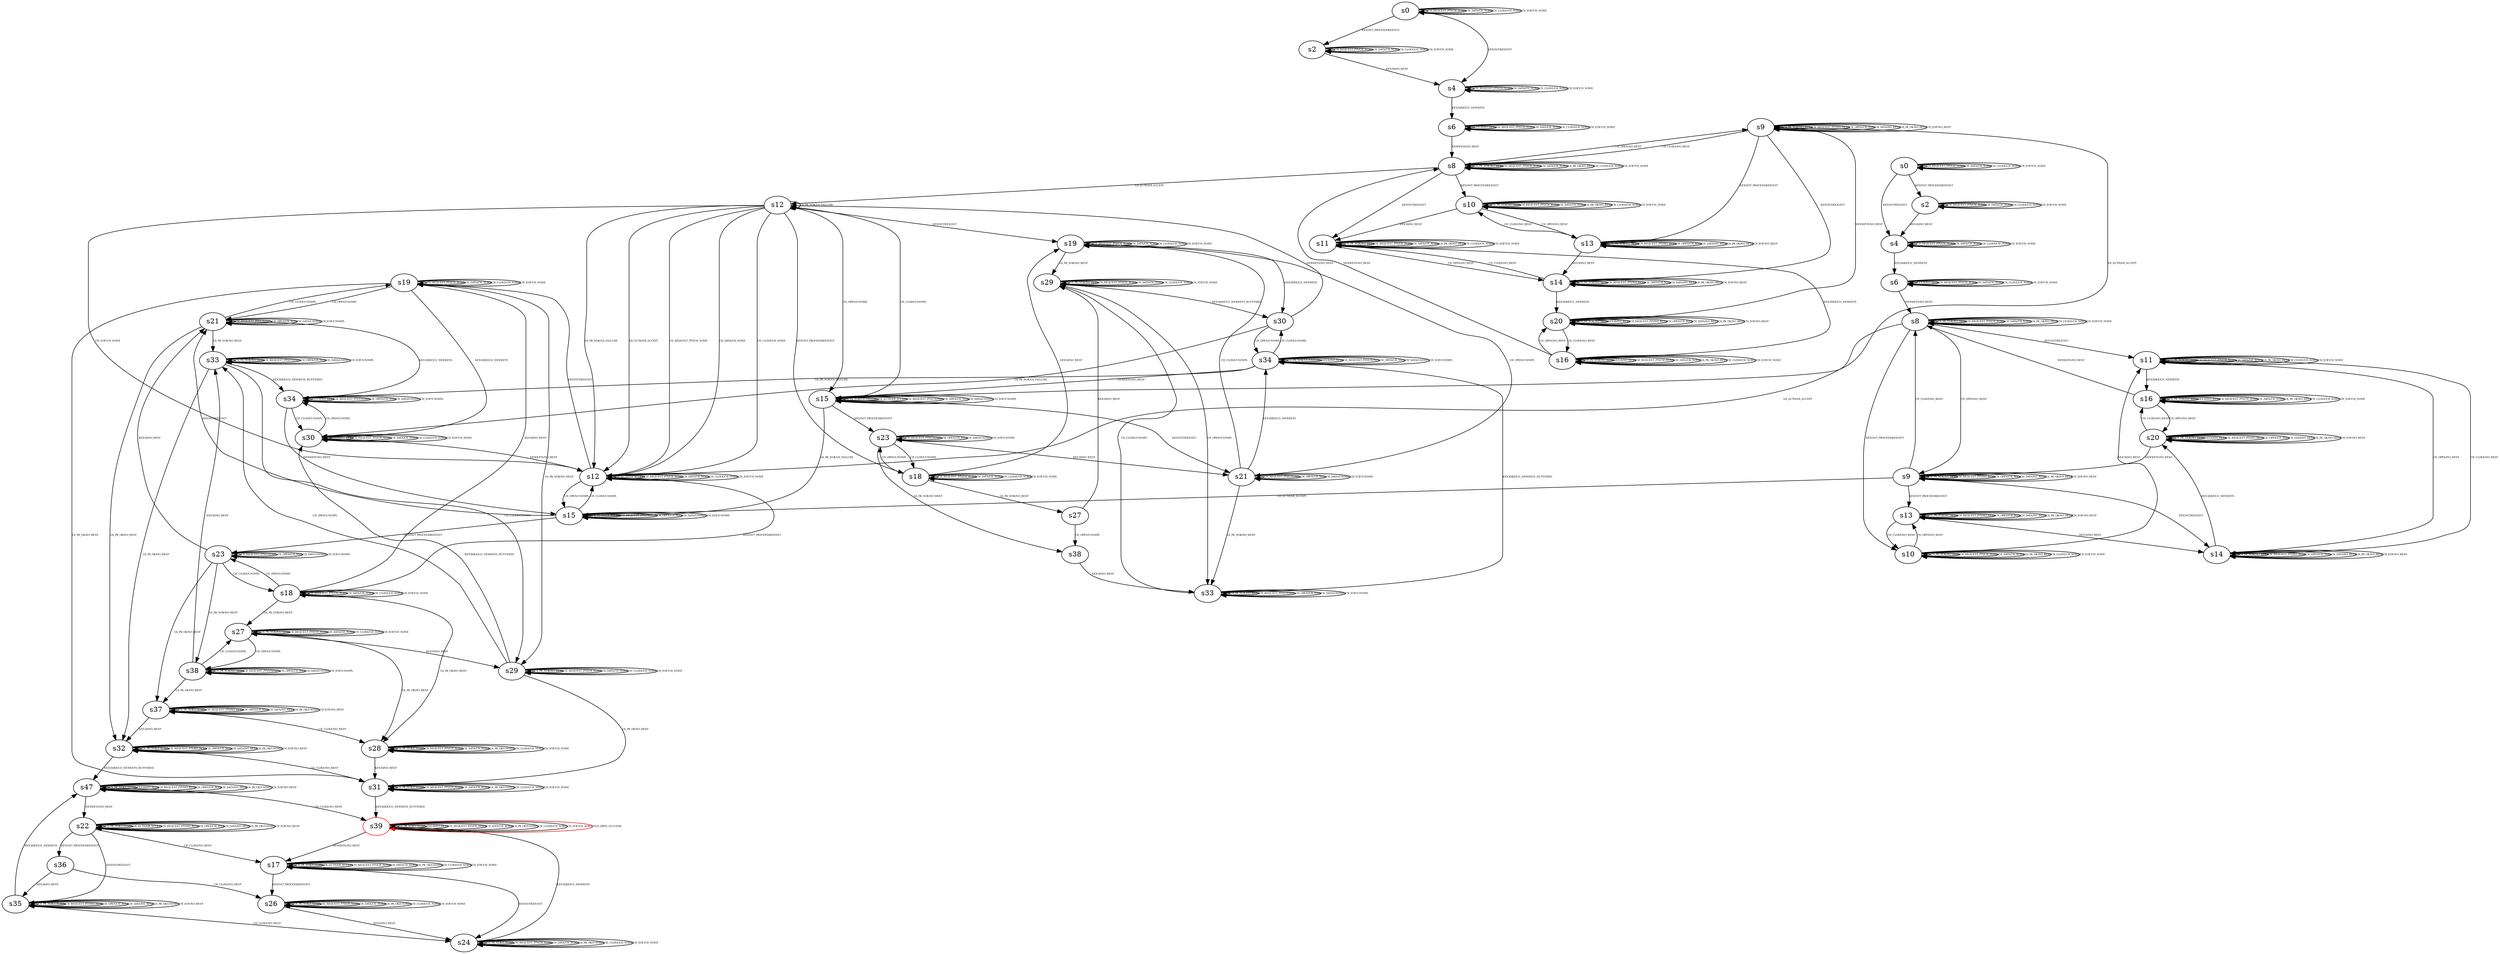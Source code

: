 digraph "Automata" { 
	 "s19_1_false" [label="s19",label="s19"];
	 "s13_1_false" [label="s13",label="s13"];
	 "s34_1_true" [label="s34",label="s34"];
	 "s8_1_true" [label="s8",label="s8"];
	 "s4_1_false" [label="s4",label="s4"];
	 "s32_1_false" [label="s32",label="s32"];
	 "s18_1_false" [label="s18",label="s18"];
	 "s26_1_false" [label="s26",label="s26"];
	 "s6_1_true" [label="s6",label="s6"];
	 "s9_1_true" [label="s9",label="s9"];
	 "s16_1_false" [label="s16",label="s16"];
	 "s21_1_false" [label="s21",label="s21"];
	 "s14_1_true" [label="s14",label="s14"];
	 "s2_1_false" [label="s2",label="s2"];
	 "s10_1_true" [label="s10",label="s10"];
	 "s34_1_false" [label="s34",label="s34"];
	 "s24_1_false" [label="s24",label="s24"];
	 "s27_1_false" [label="s27",label="s27"];
	 "s20_1_false" [label="s20",label="s20"];
	 "s8_1_false" [label="s8",label="s8"];
	 "s11_1_false" [label="s11",label="s11"];
	 "s2_1_true" [label="s2",label="s2"];
	 "s31_1_false" [label="s31",label="s31"];
	 "s14_1_false" [label="s14",label="s14"];
	 "s29_1_true" [label="s29",label="s29"];
	 "s10_1_false" [label="s10",label="s10"];
	 "s38_1_false" [label="s38",label="s38"];
	 "s30_1_false" [label="s30",label="s30"];
	 "s9_1_false" [label="s9",label="s9"];
	 "s47_1_false" [label="s47",label="s47"];
	 "s21_1_true" [label="s21",label="s21"];
	 "s12_1_true" [label="s12",label="s12"];
	 "s36_1_false" [label="s36",label="s36"];
	 "s0_1_true" [label="s0",label="s0"];
	 "s23_1_true" [label="s23",label="s23"];
	 "s33_1_false" [label="s33",label="s33"];
	 "s19_1_true" [label="s19",label="s19"];
	 "s38_1_true" [label="s38",label="s38"];
	 "s13_1_true" [label="s13",label="s13"];
	 "s18_1_true" [label="s18",label="s18"];
	 "s0_1_false" [label="s0",label="s0"];
	 "s17_1_false" [label="s17",label="s17"];
	 "s20_1_true" [label="s20",label="s20"];
	 "s27_1_true" [label="s27",label="s27"];
	 "s15_1_false" [label="s15",label="s15"];
	 "s6_1_false" [label="s6",label="s6"];
	 "s29_1_false" [label="s29",label="s29"];
	 "s30_1_true" [label="s30",label="s30"];
	 "s11_1_true" [label="s11",label="s11"];
	 "s37_1_false" [label="s37",label="s37"];
	 "s28_1_false" [label="s28",label="s28"];
	 "s15_1_true" [label="s15",label="s15"];
	 "s22_1_false" [label="s22",label="s22"];
	 "s4_1_true" [label="s4",label="s4"];
	 "s33_1_true" [label="s33",label="s33"];
	 "s39_1_false" [label="s39",label="s39",color=red];
	 "s23_1_false" [label="s23",label="s23"];
	 "s12_1_false" [label="s12",label="s12"];
	 "s35_1_false" [label="s35",label="s35"];
	 "s16_1_true" [label="s16",label="s16"];
	 "s47_1_false"->"s39_1_false" [fontsize=5,label="CH_CLOSE/NO_RESP"];
	 "s47_1_false"->"s22_1_false" [fontsize=5,label="NEWKEYS/NO_RESP"];
	 "s47_1_false"->"s47_1_false" [fontsize=5,label="UA_PK_NOK/UNIMPL"];
	 "s47_1_false"->"s47_1_false" [fontsize=5,label="KEX30/NO_RESP"];
	 "s47_1_false"->"s47_1_false" [fontsize=5,label="CH_REQUEST_PTY/NO_RESP"];
	 "s47_1_false"->"s47_1_false" [fontsize=5,label="CH_OPEN/CH_MAX"];
	 "s47_1_false"->"s47_1_false" [fontsize=5,label="CH_DATA/NO_RESP"];
	 "s47_1_false"->"s47_1_false" [fontsize=5,label="UA_PK_OK/UNIMPL"];
	 "s47_1_false"->"s47_1_false" [fontsize=5,label="CH_EOF/NO_RESP"];
	 "s39_1_false"->"s17_1_false" [fontsize=5,label="NEWKEYS/NO_RESP"];
	 "s39_1_false"->"s39_1_false" [fontsize=5,label="UA_PK_NOK/UNIMPL"];
	 "s39_1_false"->"s39_1_false" [fontsize=5,label="KEX30/NO_RESP"];
	 "s39_1_false"->"s39_1_false" [fontsize=5,label="CH_REQUEST_PTY/CH_NONE"];
	 "s39_1_false"->"s39_1_false" [fontsize=5,label="CH_DATA/CH_NONE"];
	 "s39_1_false"->"s39_1_false" [fontsize=5,label="UA_PK_OK/UNIMPL"];
	 "s39_1_false"->"s39_1_false" [fontsize=5,label="CH_CLOSE/CH_NONE"];
	 "s39_1_false"->"s39_1_false" [fontsize=5,label="CH_EOF/CH_NONE"];
	 "s24_1_false"->"s39_1_false" [fontsize=5,label="KEX30/KEX31_NEWKEYS"];
	 "s24_1_false"->"s24_1_false" [fontsize=5,label="UA_PK_NOK/UNIMPL"];
	 "s24_1_false"->"s24_1_false" [fontsize=5,label="CH_REQUEST_PTY/CH_NONE"];
	 "s24_1_false"->"s24_1_false" [fontsize=5,label="CH_DATA/CH_NONE"];
	 "s24_1_false"->"s24_1_false" [fontsize=5,label="UA_PK_OK/UNIMPL"];
	 "s24_1_false"->"s24_1_false" [fontsize=5,label="CH_CLOSE/CH_NONE"];
	 "s24_1_false"->"s24_1_false" [fontsize=5,label="CH_EOF/CH_NONE"];
	 "s31_1_false"->"s39_1_false" [fontsize=5,label="KEX30/KEX31_NEWKEYS_BUFFERED"];
	 "s31_1_false"->"s31_1_false" [fontsize=5,label="UA_PK_NOK/UNIMPL"];
	 "s31_1_false"->"s31_1_false" [fontsize=5,label="CH_REQUEST_PTY/CH_NONE"];
	 "s31_1_false"->"s31_1_false" [fontsize=5,label="CH_DATA/CH_NONE"];
	 "s31_1_false"->"s31_1_false" [fontsize=5,label="UA_PK_OK/UNIMPL"];
	 "s31_1_false"->"s31_1_false" [fontsize=5,label="CH_CLOSE/CH_NONE"];
	 "s31_1_false"->"s31_1_false" [fontsize=5,label="CH_EOF/CH_NONE"];
	 "s29_1_false"->"s29_1_false" [fontsize=5,label="UA_PK_NOK/NO_RESP"];
	 "s29_1_false"->"s29_1_false" [fontsize=5,label="CH_REQUEST_PTY/CH_NONE"];
	 "s29_1_false"->"s29_1_false" [fontsize=5,label="CH_DATA/CH_NONE"];
	 "s29_1_false"->"s29_1_false" [fontsize=5,label="CH_CLOSE/CH_NONE"];
	 "s29_1_false"->"s29_1_false" [fontsize=5,label="CH_EOF/CH_NONE"];
	 "s29_1_false"->"s33_1_false" [fontsize=5,label="CH_OPEN/UNIMPL"];
	 "s29_1_false"->"s30_1_false" [fontsize=5,label="KEX30/KEX31_NEWKEYS_BUFFERED"];
	 "s29_1_false"->"s31_1_false" [fontsize=5,label="UA_PK_OK/NO_RESP"];
	 "s19_1_false"->"s30_1_false" [fontsize=5,label="KEX30/KEX31_NEWKEYS"];
	 "s19_1_false"->"s21_1_false" [fontsize=5,label="CH_OPEN/UNIMPL"];
	 "s19_1_false"->"s19_1_false" [fontsize=5,label="CH_REQUEST_PTY/CH_NONE"];
	 "s19_1_false"->"s19_1_false" [fontsize=5,label="CH_DATA/CH_NONE"];
	 "s19_1_false"->"s19_1_false" [fontsize=5,label="CH_CLOSE/CH_NONE"];
	 "s19_1_false"->"s19_1_false" [fontsize=5,label="CH_EOF/CH_NONE"];
	 "s19_1_false"->"s31_1_false" [fontsize=5,label="UA_PK_OK/NO_RESP"];
	 "s19_1_false"->"s29_1_false" [fontsize=5,label="UA_PK_NOK/NO_RESP"];
	 "s32_1_false"->"s47_1_false" [fontsize=5,label="KEX30/KEX31_NEWKEYS_BUFFERED"];
	 "s32_1_false"->"s31_1_false" [fontsize=5,label="CH_CLOSE/NO_RESP"];
	 "s32_1_false"->"s32_1_false" [fontsize=5,label="UA_PK_NOK/UNIMPL"];
	 "s32_1_false"->"s32_1_false" [fontsize=5,label="CH_REQUEST_PTY/NO_RESP"];
	 "s32_1_false"->"s32_1_false" [fontsize=5,label="CH_OPEN/CH_MAX"];
	 "s32_1_false"->"s32_1_false" [fontsize=5,label="CH_DATA/NO_RESP"];
	 "s32_1_false"->"s32_1_false" [fontsize=5,label="UA_PK_OK/UNIMPL"];
	 "s32_1_false"->"s32_1_false" [fontsize=5,label="CH_EOF/NO_RESP"];
	 "s28_1_false"->"s31_1_false" [fontsize=5,label="KEX30/NO_RESP"];
	 "s28_1_false"->"s28_1_false" [fontsize=5,label="UA_PK_NOK/UNIMPL"];
	 "s28_1_false"->"s28_1_false" [fontsize=5,label="CH_REQUEST_PTY/CH_NONE"];
	 "s28_1_false"->"s28_1_false" [fontsize=5,label="CH_DATA/CH_NONE"];
	 "s28_1_false"->"s28_1_false" [fontsize=5,label="UA_PK_OK/UNIMPL"];
	 "s28_1_false"->"s28_1_false" [fontsize=5,label="CH_CLOSE/CH_NONE"];
	 "s28_1_false"->"s28_1_false" [fontsize=5,label="CH_EOF/CH_NONE"];
	 "s33_1_false"->"s32_1_false" [fontsize=5,label="UA_PK_OK/NO_RESP"];
	 "s33_1_false"->"s34_1_false" [fontsize=5,label="KEX30/KEX31_NEWKEYS_BUFFERED"];
	 "s33_1_false"->"s29_1_false" [fontsize=5,label="CH_CLOSE/UNIMPL"];
	 "s33_1_false"->"s33_1_false" [fontsize=5,label="UA_PK_NOK/NO_RESP"];
	 "s33_1_false"->"s33_1_false" [fontsize=5,label="CH_REQUEST_PTY/UNIMPL"];
	 "s33_1_false"->"s33_1_false" [fontsize=5,label="CH_OPEN/CH_MAX"];
	 "s33_1_false"->"s33_1_false" [fontsize=5,label="CH_DATA/UNIMPL"];
	 "s33_1_false"->"s33_1_false" [fontsize=5,label="CH_EOF/UNIMPL"];
	 "s27_1_false"->"s29_1_false" [fontsize=5,label="KEX30/NO_RESP"];
	 "s27_1_false"->"s38_1_false" [fontsize=5,label="CH_OPEN/UNIMPL"];
	 "s27_1_false"->"s27_1_false" [fontsize=5,label="UA_PK_NOK/NO_RESP"];
	 "s27_1_false"->"s27_1_false" [fontsize=5,label="CH_REQUEST_PTY/CH_NONE"];
	 "s27_1_false"->"s27_1_false" [fontsize=5,label="CH_DATA/CH_NONE"];
	 "s27_1_false"->"s27_1_false" [fontsize=5,label="CH_CLOSE/CH_NONE"];
	 "s27_1_false"->"s27_1_false" [fontsize=5,label="CH_EOF/CH_NONE"];
	 "s27_1_false"->"s28_1_false" [fontsize=5,label="UA_PK_OK/NO_RESP"];
	 "s18_1_false"->"s23_1_false" [fontsize=5,label="CH_OPEN/UNIMPL"];
	 "s18_1_false"->"s18_1_false" [fontsize=5,label="CH_REQUEST_PTY/CH_NONE"];
	 "s18_1_false"->"s18_1_false" [fontsize=5,label="CH_DATA/CH_NONE"];
	 "s18_1_false"->"s18_1_false" [fontsize=5,label="CH_CLOSE/CH_NONE"];
	 "s18_1_false"->"s18_1_false" [fontsize=5,label="CH_EOF/CH_NONE"];
	 "s18_1_false"->"s19_1_false" [fontsize=5,label="KEX30/NO_RESP"];
	 "s18_1_false"->"s27_1_false" [fontsize=5,label="UA_PK_NOK/NO_RESP"];
	 "s18_1_false"->"s28_1_false" [fontsize=5,label="UA_PK_OK/NO_RESP"];
	 "s21_1_false"->"s19_1_false" [fontsize=5,label="CH_CLOSE/UNIMPL"];
	 "s21_1_false"->"s34_1_false" [fontsize=5,label="KEX30/KEX31_NEWKEYS"];
	 "s21_1_false"->"s21_1_false" [fontsize=5,label="CH_REQUEST_PTY/UNIMPL"];
	 "s21_1_false"->"s21_1_false" [fontsize=5,label="CH_OPEN/CH_MAX"];
	 "s21_1_false"->"s21_1_false" [fontsize=5,label="CH_DATA/UNIMPL"];
	 "s21_1_false"->"s21_1_false" [fontsize=5,label="CH_EOF/UNIMPL"];
	 "s21_1_false"->"s33_1_false" [fontsize=5,label="UA_PK_NOK/NO_RESP"];
	 "s21_1_false"->"s32_1_false" [fontsize=5,label="UA_PK_OK/NO_RESP"];
	 "s12_1_false"->"s18_1_false" [fontsize=5,label="KEXINIT_PROCEED/KEXINIT"];
	 "s12_1_false"->"s15_1_false" [fontsize=5,label="CH_OPEN/UNIMPL"];
	 "s12_1_false"->"s19_1_false" [fontsize=5,label="KEXINIT/KEXINIT"];
	 "s12_1_false"->"s12_1_false" [fontsize=5,label="SR_AUTH/SR_ACCEPT"];
	 "s12_1_false"->"s12_1_false" [fontsize=5,label="CH_REQUEST_PTY/CH_NONE"];
	 "s12_1_false"->"s12_1_false" [fontsize=5,label="CH_DATA/CH_NONE"];
	 "s12_1_false"->"s12_1_false" [fontsize=5,label="CH_CLOSE/CH_NONE"];
	 "s12_1_false"->"s12_1_false" [fontsize=5,label="CH_EOF/CH_NONE"];
	 "s8_1_false"->"s10_1_false" [fontsize=5,label="KEXINIT_PROCEED/KEXINIT"];
	 "s8_1_false"->"s12_1_false" [fontsize=5,label="SR_AUTH/SR_ACCEPT"];
	 "s8_1_false"->"s9_1_false" [fontsize=5,label="CH_OPEN/NO_RESP"];
	 "s8_1_false"->"s8_1_false" [fontsize=5,label="UA_PK_NOK/NO_RESP"];
	 "s8_1_false"->"s8_1_false" [fontsize=5,label="CH_REQUEST_PTY/CH_NONE"];
	 "s8_1_false"->"s8_1_false" [fontsize=5,label="CH_DATA/CH_NONE"];
	 "s8_1_false"->"s8_1_false" [fontsize=5,label="UA_PK_OK/NO_RESP"];
	 "s8_1_false"->"s8_1_false" [fontsize=5,label="CH_CLOSE/CH_NONE"];
	 "s8_1_false"->"s8_1_false" [fontsize=5,label="CH_EOF/CH_NONE"];
	 "s8_1_false"->"s11_1_false" [fontsize=5,label="KEXINIT/KEXINIT"];
	 "s12_1_true"->"s12_1_false" [fontsize=5,label="UA_PK_NOK/UA_FAILURE"];
	 "s12_1_true"->"s12_1_false" [fontsize=5,label="SR_AUTH/SR_ACCEPT"];
	 "s12_1_true"->"s12_1_false" [fontsize=5,label="CH_REQUEST_PTY/CH_NONE"];
	 "s12_1_true"->"s12_1_false" [fontsize=5,label="CH_DATA/CH_NONE"];
	 "s12_1_true"->"s12_1_false" [fontsize=5,label="CH_CLOSE/CH_NONE"];
	 "s12_1_true"->"s12_1_false" [fontsize=5,label="CH_EOF/CH_NONE"];
	 "s12_1_true"->"s12_1_true" [fontsize=5,label="UA_PK_NOK/UA_FAILURE"];
	 "s12_1_true"->"s15_1_true" [fontsize=5,label="CH_OPEN/UNIMPL"];
	 "s12_1_true"->"s18_1_true" [fontsize=5,label="KEXINIT_PROCEED/KEXINIT"];
	 "s12_1_true"->"s19_1_true" [fontsize=5,label="KEXINIT/KEXINIT"];
	 "s15_1_false"->"s12_1_false" [fontsize=5,label="CH_CLOSE/UNIMPL"];
	 "s15_1_false"->"s15_1_false" [fontsize=5,label="SR_AUTH/SR_ACCEPT"];
	 "s15_1_false"->"s15_1_false" [fontsize=5,label="CH_REQUEST_PTY/UNIMPL"];
	 "s15_1_false"->"s15_1_false" [fontsize=5,label="CH_OPEN/CH_MAX"];
	 "s15_1_false"->"s15_1_false" [fontsize=5,label="CH_DATA/UNIMPL"];
	 "s15_1_false"->"s15_1_false" [fontsize=5,label="CH_EOF/UNIMPL"];
	 "s15_1_false"->"s21_1_false" [fontsize=5,label="KEXINIT/KEXINIT"];
	 "s15_1_false"->"s23_1_false" [fontsize=5,label="KEXINIT_PROCEED/KEXINIT"];
	 "s30_1_false"->"s34_1_false" [fontsize=5,label="CH_OPEN/UNIMPL"];
	 "s30_1_false"->"s30_1_false" [fontsize=5,label="KEX30/NO_RESP"];
	 "s30_1_false"->"s30_1_false" [fontsize=5,label="CH_REQUEST_PTY/CH_NONE"];
	 "s30_1_false"->"s30_1_false" [fontsize=5,label="CH_DATA/CH_NONE"];
	 "s30_1_false"->"s30_1_false" [fontsize=5,label="CH_CLOSE/CH_NONE"];
	 "s30_1_false"->"s30_1_false" [fontsize=5,label="CH_EOF/CH_NONE"];
	 "s30_1_false"->"s12_1_false" [fontsize=5,label="NEWKEYS/NO_RESP"];
	 "s15_1_true"->"s12_1_true" [fontsize=5,label="CH_CLOSE/UNIMPL"];
	 "s15_1_true"->"s21_1_true" [fontsize=5,label="KEXINIT/KEXINIT"];
	 "s15_1_true"->"s15_1_false" [fontsize=5,label="UA_PK_NOK/UA_FAILURE"];
	 "s15_1_true"->"s15_1_true" [fontsize=5,label="UA_PK_NOK/UA_FAILURE"];
	 "s15_1_true"->"s15_1_true" [fontsize=5,label="SR_AUTH/SR_ACCEPT"];
	 "s15_1_true"->"s15_1_true" [fontsize=5,label="CH_REQUEST_PTY/UNIMPL"];
	 "s15_1_true"->"s15_1_true" [fontsize=5,label="CH_OPEN/CH_MAX"];
	 "s15_1_true"->"s15_1_true" [fontsize=5,label="CH_DATA/UNIMPL"];
	 "s15_1_true"->"s15_1_true" [fontsize=5,label="CH_EOF/UNIMPL"];
	 "s15_1_true"->"s23_1_true" [fontsize=5,label="KEXINIT_PROCEED/KEXINIT"];
	 "s8_1_true"->"s10_1_true" [fontsize=5,label="KEXINIT_PROCEED/KEXINIT"];
	 "s8_1_true"->"s9_1_true" [fontsize=5,label="CH_OPEN/NO_RESP"];
	 "s8_1_true"->"s12_1_true" [fontsize=5,label="SR_AUTH/SR_ACCEPT"];
	 "s8_1_true"->"s8_1_true" [fontsize=5,label="UA_PK_NOK/NO_RESP"];
	 "s8_1_true"->"s8_1_true" [fontsize=5,label="CH_REQUEST_PTY/CH_NONE"];
	 "s8_1_true"->"s8_1_true" [fontsize=5,label="CH_DATA/CH_NONE"];
	 "s8_1_true"->"s8_1_true" [fontsize=5,label="UA_PK_OK/NO_RESP"];
	 "s8_1_true"->"s8_1_true" [fontsize=5,label="CH_CLOSE/CH_NONE"];
	 "s8_1_true"->"s8_1_true" [fontsize=5,label="CH_EOF/CH_NONE"];
	 "s8_1_true"->"s11_1_true" [fontsize=5,label="KEXINIT/KEXINIT"];
	 "s30_1_true"->"s30_1_false" [fontsize=5,label="UA_PK_NOK/UA_FAILURE"];
	 "s30_1_true"->"s34_1_true" [fontsize=5,label="CH_OPEN/UNIMPL"];
	 "s30_1_true"->"s12_1_true" [fontsize=5,label="NEWKEYS/NO_RESP"];
	 "s34_1_true"->"s34_1_false" [fontsize=5,label="UA_PK_NOK/UA_FAILURE"];
	 "s34_1_true"->"s34_1_true" [fontsize=5,label="UA_PK_NOK/UA_FAILURE"];
	 "s34_1_true"->"s34_1_true" [fontsize=5,label="KEX30/NO_RESP"];
	 "s34_1_true"->"s34_1_true" [fontsize=5,label="CH_REQUEST_PTY/UNIMPL"];
	 "s34_1_true"->"s34_1_true" [fontsize=5,label="CH_OPEN/CH_MAX"];
	 "s34_1_true"->"s34_1_true" [fontsize=5,label="CH_DATA/UNIMPL"];
	 "s34_1_true"->"s34_1_true" [fontsize=5,label="CH_EOF/UNIMPL"];
	 "s34_1_true"->"s30_1_true" [fontsize=5,label="CH_CLOSE/UNIMPL"];
	 "s34_1_true"->"s15_1_true" [fontsize=5,label="NEWKEYS/NO_RESP"];
	 "s9_1_true"->"s13_1_true" [fontsize=5,label="KEXINIT_PROCEED/KEXINIT"];
	 "s9_1_true"->"s15_1_true" [fontsize=5,label="SR_AUTH/SR_ACCEPT"];
	 "s9_1_true"->"s9_1_true" [fontsize=5,label="UA_PK_NOK/NO_RESP"];
	 "s9_1_true"->"s9_1_true" [fontsize=5,label="CH_REQUEST_PTY/NO_RESP"];
	 "s9_1_true"->"s9_1_true" [fontsize=5,label="CH_OPEN/CH_MAX"];
	 "s9_1_true"->"s9_1_true" [fontsize=5,label="CH_DATA/NO_RESP"];
	 "s9_1_true"->"s9_1_true" [fontsize=5,label="UA_PK_OK/NO_RESP"];
	 "s9_1_true"->"s9_1_true" [fontsize=5,label="CH_EOF/NO_RESP"];
	 "s9_1_true"->"s8_1_true" [fontsize=5,label="CH_CLOSE/NO_RESP"];
	 "s9_1_true"->"s14_1_true" [fontsize=5,label="KEXINIT/KEXINIT"];
	 "s20_1_true"->"s16_1_true" [fontsize=5,label="CH_CLOSE/NO_RESP"];
	 "s20_1_true"->"s9_1_true" [fontsize=5,label="NEWKEYS/NO_RESP"];
	 "s20_1_true"->"s20_1_true" [fontsize=5,label="UA_PK_NOK/NO_RESP"];
	 "s20_1_true"->"s20_1_true" [fontsize=5,label="KEX30/NO_RESP"];
	 "s20_1_true"->"s20_1_true" [fontsize=5,label="CH_REQUEST_PTY/NO_RESP"];
	 "s20_1_true"->"s20_1_true" [fontsize=5,label="CH_OPEN/CH_MAX"];
	 "s20_1_true"->"s20_1_true" [fontsize=5,label="CH_DATA/NO_RESP"];
	 "s20_1_true"->"s20_1_true" [fontsize=5,label="UA_PK_OK/NO_RESP"];
	 "s20_1_true"->"s20_1_true" [fontsize=5,label="CH_EOF/NO_RESP"];
	 "s16_1_true"->"s16_1_true" [fontsize=5,label="UA_PK_NOK/NO_RESP"];
	 "s16_1_true"->"s16_1_true" [fontsize=5,label="KEX30/NO_RESP"];
	 "s16_1_true"->"s16_1_true" [fontsize=5,label="CH_REQUEST_PTY/CH_NONE"];
	 "s16_1_true"->"s16_1_true" [fontsize=5,label="CH_DATA/CH_NONE"];
	 "s16_1_true"->"s16_1_true" [fontsize=5,label="UA_PK_OK/NO_RESP"];
	 "s16_1_true"->"s16_1_true" [fontsize=5,label="CH_CLOSE/CH_NONE"];
	 "s16_1_true"->"s16_1_true" [fontsize=5,label="CH_EOF/CH_NONE"];
	 "s16_1_true"->"s8_1_true" [fontsize=5,label="NEWKEYS/NO_RESP"];
	 "s16_1_true"->"s20_1_true" [fontsize=5,label="CH_OPEN/NO_RESP"];
	 "s14_1_true"->"s14_1_true" [fontsize=5,label="UA_PK_NOK/NO_RESP"];
	 "s14_1_true"->"s14_1_true" [fontsize=5,label="CH_REQUEST_PTY/NO_RESP"];
	 "s14_1_true"->"s14_1_true" [fontsize=5,label="CH_OPEN/CH_MAX"];
	 "s14_1_true"->"s14_1_true" [fontsize=5,label="CH_DATA/NO_RESP"];
	 "s14_1_true"->"s14_1_true" [fontsize=5,label="UA_PK_OK/NO_RESP"];
	 "s14_1_true"->"s14_1_true" [fontsize=5,label="CH_EOF/NO_RESP"];
	 "s14_1_true"->"s20_1_true" [fontsize=5,label="KEX30/KEX31_NEWKEYS"];
	 "s14_1_true"->"s11_1_true" [fontsize=5,label="CH_CLOSE/NO_RESP"];
	 "s11_1_true"->"s16_1_true" [fontsize=5,label="KEX30/KEX31_NEWKEYS"];
	 "s11_1_true"->"s14_1_true" [fontsize=5,label="CH_OPEN/NO_RESP"];
	 "s11_1_true"->"s11_1_true" [fontsize=5,label="UA_PK_NOK/NO_RESP"];
	 "s11_1_true"->"s11_1_true" [fontsize=5,label="CH_REQUEST_PTY/CH_NONE"];
	 "s11_1_true"->"s11_1_true" [fontsize=5,label="CH_DATA/CH_NONE"];
	 "s11_1_true"->"s11_1_true" [fontsize=5,label="UA_PK_OK/NO_RESP"];
	 "s11_1_true"->"s11_1_true" [fontsize=5,label="CH_CLOSE/CH_NONE"];
	 "s11_1_true"->"s11_1_true" [fontsize=5,label="CH_EOF/CH_NONE"];
	 "s10_1_true"->"s11_1_true" [fontsize=5,label="KEX30/NO_RESP"];
	 "s10_1_true"->"s10_1_true" [fontsize=5,label="UA_PK_NOK/NO_RESP"];
	 "s10_1_true"->"s10_1_true" [fontsize=5,label="CH_REQUEST_PTY/CH_NONE"];
	 "s10_1_true"->"s10_1_true" [fontsize=5,label="CH_DATA/CH_NONE"];
	 "s10_1_true"->"s10_1_true" [fontsize=5,label="UA_PK_OK/NO_RESP"];
	 "s10_1_true"->"s10_1_true" [fontsize=5,label="CH_CLOSE/CH_NONE"];
	 "s10_1_true"->"s10_1_true" [fontsize=5,label="CH_EOF/CH_NONE"];
	 "s10_1_true"->"s13_1_true" [fontsize=5,label="CH_OPEN/NO_RESP"];
	 "s13_1_true"->"s14_1_true" [fontsize=5,label="KEX30/NO_RESP"];
	 "s13_1_true"->"s13_1_true" [fontsize=5,label="UA_PK_NOK/NO_RESP"];
	 "s13_1_true"->"s13_1_true" [fontsize=5,label="CH_REQUEST_PTY/NO_RESP"];
	 "s13_1_true"->"s13_1_true" [fontsize=5,label="CH_OPEN/CH_MAX"];
	 "s13_1_true"->"s13_1_true" [fontsize=5,label="CH_DATA/NO_RESP"];
	 "s13_1_true"->"s13_1_true" [fontsize=5,label="UA_PK_OK/NO_RESP"];
	 "s13_1_true"->"s13_1_true" [fontsize=5,label="CH_EOF/NO_RESP"];
	 "s13_1_true"->"s10_1_true" [fontsize=5,label="CH_CLOSE/NO_RESP"];
	 "s6_1_true"->"s6_1_true" [fontsize=5,label="KEX30/NO_RESP"];
	 "s6_1_true"->"s6_1_true" [fontsize=5,label="CH_REQUEST_PTY/CH_NONE"];
	 "s6_1_true"->"s6_1_true" [fontsize=5,label="CH_DATA/CH_NONE"];
	 "s6_1_true"->"s6_1_true" [fontsize=5,label="CH_CLOSE/CH_NONE"];
	 "s6_1_true"->"s6_1_true" [fontsize=5,label="CH_EOF/CH_NONE"];
	 "s6_1_true"->"s8_1_true" [fontsize=5,label="NEWKEYS/NO_RESP"];
	 "s4_1_true"->"s6_1_true" [fontsize=5,label="KEX30/KEX31_NEWKEYS"];
	 "s4_1_true"->"s4_1_true" [fontsize=5,label="CH_REQUEST_PTY/CH_NONE"];
	 "s4_1_true"->"s4_1_true" [fontsize=5,label="CH_DATA/CH_NONE"];
	 "s4_1_true"->"s4_1_true" [fontsize=5,label="CH_CLOSE/CH_NONE"];
	 "s4_1_true"->"s4_1_true" [fontsize=5,label="CH_EOF/CH_NONE"];
	 "s0_1_true"->"s2_1_true" [fontsize=5,label="KEXINIT_PROCEED/KEXINIT"];
	 "s0_1_true"->"s4_1_true" [fontsize=5,label="KEXINIT/KEXINIT"];
	 "s0_1_true"->"s0_1_true" [fontsize=5,label="CH_REQUEST_PTY/CH_NONE"];
	 "s0_1_true"->"s0_1_true" [fontsize=5,label="CH_DATA/CH_NONE"];
	 "s0_1_true"->"s0_1_true" [fontsize=5,label="CH_CLOSE/CH_NONE"];
	 "s0_1_true"->"s0_1_true" [fontsize=5,label="CH_EOF/CH_NONE"];
	 "s2_1_true"->"s4_1_true" [fontsize=5,label="KEX30/NO_RESP"];
	 "s2_1_true"->"s2_1_true" [fontsize=5,label="CH_REQUEST_PTY/CH_NONE"];
	 "s2_1_true"->"s2_1_true" [fontsize=5,label="CH_DATA/CH_NONE"];
	 "s2_1_true"->"s2_1_true" [fontsize=5,label="CH_CLOSE/CH_NONE"];
	 "s2_1_true"->"s2_1_true" [fontsize=5,label="CH_EOF/CH_NONE"];
	 "s9_1_false"->"s9_1_false" [fontsize=5,label="UA_PK_NOK/NO_RESP"];
	 "s9_1_false"->"s9_1_false" [fontsize=5,label="CH_REQUEST_PTY/NO_RESP"];
	 "s9_1_false"->"s9_1_false" [fontsize=5,label="CH_OPEN/CH_MAX"];
	 "s9_1_false"->"s9_1_false" [fontsize=5,label="CH_DATA/NO_RESP"];
	 "s9_1_false"->"s9_1_false" [fontsize=5,label="UA_PK_OK/NO_RESP"];
	 "s9_1_false"->"s9_1_false" [fontsize=5,label="CH_EOF/NO_RESP"];
	 "s9_1_false"->"s13_1_false" [fontsize=5,label="KEXINIT_PROCEED/KEXINIT"];
	 "s9_1_false"->"s15_1_false" [fontsize=5,label="SR_AUTH/SR_ACCEPT"];
	 "s9_1_false"->"s8_1_false" [fontsize=5,label="CH_CLOSE/NO_RESP"];
	 "s9_1_false"->"s14_1_false" [fontsize=5,label="KEXINIT/KEXINIT"];
	 "s34_1_false"->"s15_1_false" [fontsize=5,label="NEWKEYS/NO_RESP"];
	 "s34_1_false"->"s30_1_false" [fontsize=5,label="CH_CLOSE/UNIMPL"];
	 "s34_1_false"->"s34_1_false" [fontsize=5,label="KEX30/NO_RESP"];
	 "s34_1_false"->"s34_1_false" [fontsize=5,label="CH_REQUEST_PTY/UNIMPL"];
	 "s34_1_false"->"s34_1_false" [fontsize=5,label="CH_OPEN/CH_MAX"];
	 "s34_1_false"->"s34_1_false" [fontsize=5,label="CH_DATA/UNIMPL"];
	 "s34_1_false"->"s34_1_false" [fontsize=5,label="CH_EOF/UNIMPL"];
	 "s38_1_false"->"s38_1_false" [fontsize=5,label="UA_PK_NOK/NO_RESP"];
	 "s38_1_false"->"s38_1_false" [fontsize=5,label="CH_REQUEST_PTY/UNIMPL"];
	 "s38_1_false"->"s38_1_false" [fontsize=5,label="CH_OPEN/CH_MAX"];
	 "s38_1_false"->"s38_1_false" [fontsize=5,label="CH_DATA/UNIMPL"];
	 "s38_1_false"->"s38_1_false" [fontsize=5,label="CH_EOF/UNIMPL"];
	 "s38_1_false"->"s37_1_false" [fontsize=5,label="UA_PK_OK/NO_RESP"];
	 "s38_1_false"->"s33_1_false" [fontsize=5,label="KEX30/NO_RESP"];
	 "s38_1_false"->"s27_1_false" [fontsize=5,label="CH_CLOSE/UNIMPL"];
	 "s23_1_false"->"s18_1_false" [fontsize=5,label="CH_CLOSE/UNIMPL"];
	 "s23_1_false"->"s21_1_false" [fontsize=5,label="KEX30/NO_RESP"];
	 "s23_1_false"->"s38_1_false" [fontsize=5,label="UA_PK_NOK/NO_RESP"];
	 "s23_1_false"->"s37_1_false" [fontsize=5,label="UA_PK_OK/NO_RESP"];
	 "s23_1_false"->"s23_1_false" [fontsize=5,label="CH_REQUEST_PTY/UNIMPL"];
	 "s23_1_false"->"s23_1_false" [fontsize=5,label="CH_OPEN/CH_MAX"];
	 "s23_1_false"->"s23_1_false" [fontsize=5,label="CH_DATA/UNIMPL"];
	 "s23_1_false"->"s23_1_false" [fontsize=5,label="CH_EOF/UNIMPL"];
	 "s20_1_false"->"s20_1_false" [fontsize=5,label="UA_PK_NOK/NO_RESP"];
	 "s20_1_false"->"s20_1_false" [fontsize=5,label="KEX30/NO_RESP"];
	 "s20_1_false"->"s20_1_false" [fontsize=5,label="CH_REQUEST_PTY/NO_RESP"];
	 "s20_1_false"->"s20_1_false" [fontsize=5,label="CH_OPEN/CH_MAX"];
	 "s20_1_false"->"s20_1_false" [fontsize=5,label="CH_DATA/NO_RESP"];
	 "s20_1_false"->"s20_1_false" [fontsize=5,label="UA_PK_OK/NO_RESP"];
	 "s20_1_false"->"s20_1_false" [fontsize=5,label="CH_EOF/NO_RESP"];
	 "s20_1_false"->"s9_1_false" [fontsize=5,label="NEWKEYS/NO_RESP"];
	 "s20_1_false"->"s16_1_false" [fontsize=5,label="CH_CLOSE/NO_RESP"];
	 "s16_1_false"->"s8_1_false" [fontsize=5,label="NEWKEYS/NO_RESP"];
	 "s16_1_false"->"s20_1_false" [fontsize=5,label="CH_OPEN/NO_RESP"];
	 "s16_1_false"->"s16_1_false" [fontsize=5,label="UA_PK_NOK/NO_RESP"];
	 "s16_1_false"->"s16_1_false" [fontsize=5,label="KEX30/NO_RESP"];
	 "s16_1_false"->"s16_1_false" [fontsize=5,label="CH_REQUEST_PTY/CH_NONE"];
	 "s16_1_false"->"s16_1_false" [fontsize=5,label="CH_DATA/CH_NONE"];
	 "s16_1_false"->"s16_1_false" [fontsize=5,label="UA_PK_OK/NO_RESP"];
	 "s16_1_false"->"s16_1_false" [fontsize=5,label="CH_CLOSE/CH_NONE"];
	 "s16_1_false"->"s16_1_false" [fontsize=5,label="CH_EOF/CH_NONE"];
	 "s14_1_false"->"s14_1_false" [fontsize=5,label="UA_PK_NOK/NO_RESP"];
	 "s14_1_false"->"s14_1_false" [fontsize=5,label="CH_REQUEST_PTY/NO_RESP"];
	 "s14_1_false"->"s14_1_false" [fontsize=5,label="CH_OPEN/CH_MAX"];
	 "s14_1_false"->"s14_1_false" [fontsize=5,label="CH_DATA/NO_RESP"];
	 "s14_1_false"->"s14_1_false" [fontsize=5,label="UA_PK_OK/NO_RESP"];
	 "s14_1_false"->"s14_1_false" [fontsize=5,label="CH_EOF/NO_RESP"];
	 "s14_1_false"->"s11_1_false" [fontsize=5,label="CH_CLOSE/NO_RESP"];
	 "s14_1_false"->"s20_1_false" [fontsize=5,label="KEX30/KEX31_NEWKEYS"];
	 "s11_1_false"->"s16_1_false" [fontsize=5,label="KEX30/KEX31_NEWKEYS"];
	 "s11_1_false"->"s14_1_false" [fontsize=5,label="CH_OPEN/NO_RESP"];
	 "s11_1_false"->"s11_1_false" [fontsize=5,label="UA_PK_NOK/NO_RESP"];
	 "s11_1_false"->"s11_1_false" [fontsize=5,label="CH_REQUEST_PTY/CH_NONE"];
	 "s11_1_false"->"s11_1_false" [fontsize=5,label="CH_DATA/CH_NONE"];
	 "s11_1_false"->"s11_1_false" [fontsize=5,label="UA_PK_OK/NO_RESP"];
	 "s11_1_false"->"s11_1_false" [fontsize=5,label="CH_CLOSE/CH_NONE"];
	 "s11_1_false"->"s11_1_false" [fontsize=5,label="CH_EOF/CH_NONE"];
	 "s10_1_false"->"s10_1_false" [fontsize=5,label="UA_PK_NOK/NO_RESP"];
	 "s10_1_false"->"s10_1_false" [fontsize=5,label="CH_REQUEST_PTY/CH_NONE"];
	 "s10_1_false"->"s10_1_false" [fontsize=5,label="CH_DATA/CH_NONE"];
	 "s10_1_false"->"s10_1_false" [fontsize=5,label="UA_PK_OK/NO_RESP"];
	 "s10_1_false"->"s10_1_false" [fontsize=5,label="CH_CLOSE/CH_NONE"];
	 "s10_1_false"->"s10_1_false" [fontsize=5,label="CH_EOF/CH_NONE"];
	 "s10_1_false"->"s11_1_false" [fontsize=5,label="KEX30/NO_RESP"];
	 "s10_1_false"->"s13_1_false" [fontsize=5,label="CH_OPEN/NO_RESP"];
	 "s13_1_false"->"s14_1_false" [fontsize=5,label="KEX30/NO_RESP"];
	 "s13_1_false"->"s10_1_false" [fontsize=5,label="CH_CLOSE/NO_RESP"];
	 "s13_1_false"->"s13_1_false" [fontsize=5,label="UA_PK_NOK/NO_RESP"];
	 "s13_1_false"->"s13_1_false" [fontsize=5,label="CH_REQUEST_PTY/NO_RESP"];
	 "s13_1_false"->"s13_1_false" [fontsize=5,label="CH_OPEN/CH_MAX"];
	 "s13_1_false"->"s13_1_false" [fontsize=5,label="CH_DATA/NO_RESP"];
	 "s13_1_false"->"s13_1_false" [fontsize=5,label="UA_PK_OK/NO_RESP"];
	 "s13_1_false"->"s13_1_false" [fontsize=5,label="CH_EOF/NO_RESP"];
	 "s6_1_false"->"s6_1_false" [fontsize=5,label="KEX30/NO_RESP"];
	 "s6_1_false"->"s6_1_false" [fontsize=5,label="CH_REQUEST_PTY/CH_NONE"];
	 "s6_1_false"->"s6_1_false" [fontsize=5,label="CH_DATA/CH_NONE"];
	 "s6_1_false"->"s6_1_false" [fontsize=5,label="CH_CLOSE/CH_NONE"];
	 "s6_1_false"->"s6_1_false" [fontsize=5,label="CH_EOF/CH_NONE"];
	 "s6_1_false"->"s8_1_false" [fontsize=5,label="NEWKEYS/NO_RESP"];
	 "s4_1_false"->"s4_1_false" [fontsize=5,label="CH_REQUEST_PTY/CH_NONE"];
	 "s4_1_false"->"s4_1_false" [fontsize=5,label="CH_DATA/CH_NONE"];
	 "s4_1_false"->"s4_1_false" [fontsize=5,label="CH_CLOSE/CH_NONE"];
	 "s4_1_false"->"s4_1_false" [fontsize=5,label="CH_EOF/CH_NONE"];
	 "s4_1_false"->"s6_1_false" [fontsize=5,label="KEX30/KEX31_NEWKEYS"];
	 "s0_1_false"->"s4_1_false" [fontsize=5,label="KEXINIT/KEXINIT"];
	 "s0_1_false"->"s0_1_false" [fontsize=5,label="CH_REQUEST_PTY/CH_NONE"];
	 "s0_1_false"->"s0_1_false" [fontsize=5,label="CH_DATA/CH_NONE"];
	 "s0_1_false"->"s0_1_false" [fontsize=5,label="CH_CLOSE/CH_NONE"];
	 "s0_1_false"->"s0_1_false" [fontsize=5,label="CH_EOF/CH_NONE"];
	 "s0_1_false"->"s2_1_false" [fontsize=5,label="KEXINIT_PROCEED/KEXINIT"];
	 "s2_1_false"->"s2_1_false" [fontsize=5,label="CH_REQUEST_PTY/CH_NONE"];
	 "s2_1_false"->"s2_1_false" [fontsize=5,label="CH_DATA/CH_NONE"];
	 "s2_1_false"->"s2_1_false" [fontsize=5,label="CH_CLOSE/CH_NONE"];
	 "s2_1_false"->"s2_1_false" [fontsize=5,label="CH_EOF/CH_NONE"];
	 "s2_1_false"->"s4_1_false" [fontsize=5,label="KEX30/NO_RESP"];
	 "s37_1_false"->"s28_1_false" [fontsize=5,label="CH_CLOSE/NO_RESP"];
	 "s37_1_false"->"s32_1_false" [fontsize=5,label="KEX30/NO_RESP"];
	 "s37_1_false"->"s37_1_false" [fontsize=5,label="UA_PK_NOK/UNIMPL"];
	 "s37_1_false"->"s37_1_false" [fontsize=5,label="CH_REQUEST_PTY/NO_RESP"];
	 "s37_1_false"->"s37_1_false" [fontsize=5,label="CH_OPEN/CH_MAX"];
	 "s37_1_false"->"s37_1_false" [fontsize=5,label="CH_DATA/NO_RESP"];
	 "s37_1_false"->"s37_1_false" [fontsize=5,label="UA_PK_OK/UNIMPL"];
	 "s37_1_false"->"s37_1_false" [fontsize=5,label="CH_EOF/NO_RESP"];
	 "s17_1_false"->"s17_1_false" [fontsize=5,label="UA_PK_NOK/UNIMPL"];
	 "s17_1_false"->"s17_1_false" [fontsize=5,label="SR_AUTH/SR_ACCEPT"];
	 "s17_1_false"->"s17_1_false" [fontsize=5,label="CH_REQUEST_PTY/CH_NONE"];
	 "s17_1_false"->"s17_1_false" [fontsize=5,label="CH_DATA/CH_NONE"];
	 "s17_1_false"->"s17_1_false" [fontsize=5,label="UA_PK_OK/UNIMPL"];
	 "s17_1_false"->"s17_1_false" [fontsize=5,label="CH_CLOSE/CH_NONE"];
	 "s17_1_false"->"s17_1_false" [fontsize=5,label="CH_EOF/CH_NONE"];
	 "s17_1_false"->"s26_1_false" [fontsize=5,label="KEXINIT_PROCEED/KEXINIT"];
	 "s17_1_false"->"s24_1_false" [fontsize=5,label="KEXINIT/KEXINIT"];
	 "s26_1_false"->"s24_1_false" [fontsize=5,label="KEX30/NO_RESP"];
	 "s26_1_false"->"s26_1_false" [fontsize=5,label="UA_PK_NOK/UNIMPL"];
	 "s26_1_false"->"s26_1_false" [fontsize=5,label="CH_REQUEST_PTY/CH_NONE"];
	 "s26_1_false"->"s26_1_false" [fontsize=5,label="CH_DATA/CH_NONE"];
	 "s26_1_false"->"s26_1_false" [fontsize=5,label="UA_PK_OK/UNIMPL"];
	 "s26_1_false"->"s26_1_false" [fontsize=5,label="CH_CLOSE/CH_NONE"];
	 "s26_1_false"->"s26_1_false" [fontsize=5,label="CH_EOF/CH_NONE"];
	 "s35_1_false"->"s47_1_false" [fontsize=5,label="KEX30/KEX31_NEWKEYS"];
	 "s35_1_false"->"s35_1_false" [fontsize=5,label="UA_PK_NOK/UNIMPL"];
	 "s35_1_false"->"s35_1_false" [fontsize=5,label="CH_REQUEST_PTY/NO_RESP"];
	 "s35_1_false"->"s35_1_false" [fontsize=5,label="CH_OPEN/CH_MAX"];
	 "s35_1_false"->"s35_1_false" [fontsize=5,label="CH_DATA/NO_RESP"];
	 "s35_1_false"->"s35_1_false" [fontsize=5,label="UA_PK_OK/UNIMPL"];
	 "s35_1_false"->"s35_1_false" [fontsize=5,label="CH_EOF/NO_RESP"];
	 "s35_1_false"->"s24_1_false" [fontsize=5,label="CH_CLOSE/NO_RESP"];
	 "s22_1_false"->"s17_1_false" [fontsize=5,label="CH_CLOSE/NO_RESP"];
	 "s22_1_false"->"s22_1_false" [fontsize=5,label="UA_PK_NOK/UNIMPL"];
	 "s22_1_false"->"s22_1_false" [fontsize=5,label="SR_AUTH/SR_ACCEPT"];
	 "s22_1_false"->"s22_1_false" [fontsize=5,label="CH_REQUEST_PTY/NO_RESP"];
	 "s22_1_false"->"s22_1_false" [fontsize=5,label="CH_OPEN/CH_MAX"];
	 "s22_1_false"->"s22_1_false" [fontsize=5,label="CH_DATA/NO_RESP"];
	 "s22_1_false"->"s22_1_false" [fontsize=5,label="UA_PK_OK/UNIMPL"];
	 "s22_1_false"->"s22_1_false" [fontsize=5,label="CH_EOF/NO_RESP"];
	 "s22_1_false"->"s35_1_false" [fontsize=5,label="KEXINIT/KEXINIT"];
	 "s22_1_false"->"s36_1_false" [fontsize=5,label="KEXINIT_PROCEED/KEXINIT"];
	 "s36_1_false"->"s26_1_false" [fontsize=5,label="CH_CLOSE/NO_RESP"];
	 "s36_1_false"->"s35_1_false" [fontsize=5,label="KEX30/NO_RESP"];
	 "s33_1_true"->"s33_1_true" [fontsize=5,label="UA_PK_NOK/NO_RESP"];
	 "s33_1_true"->"s33_1_true" [fontsize=5,label="CH_REQUEST_PTY/UNIMPL"];
	 "s33_1_true"->"s33_1_true" [fontsize=5,label="CH_OPEN/CH_MAX"];
	 "s33_1_true"->"s33_1_true" [fontsize=5,label="CH_DATA/UNIMPL"];
	 "s33_1_true"->"s33_1_true" [fontsize=5,label="CH_EOF/UNIMPL"];
	 "s33_1_true"->"s34_1_true" [fontsize=5,label="KEX30/KEX31_NEWKEYS_BUFFERED"];
	 "s33_1_true"->"s29_1_true" [fontsize=5,label="CH_CLOSE/UNIMPL"];
	 "s21_1_true"->"s19_1_true" [fontsize=5,label="CH_CLOSE/UNIMPL"];
	 "s21_1_true"->"s33_1_true" [fontsize=5,label="UA_PK_NOK/NO_RESP"];
	 "s21_1_true"->"s34_1_true" [fontsize=5,label="KEX30/KEX31_NEWKEYS"];
	 "s21_1_true"->"s21_1_true" [fontsize=5,label="CH_REQUEST_PTY/UNIMPL"];
	 "s21_1_true"->"s21_1_true" [fontsize=5,label="CH_OPEN/CH_MAX"];
	 "s21_1_true"->"s21_1_true" [fontsize=5,label="CH_DATA/UNIMPL"];
	 "s21_1_true"->"s21_1_true" [fontsize=5,label="CH_EOF/UNIMPL"];
	 "s38_1_true"->"s33_1_true" [fontsize=5,label="KEX30/NO_RESP"];
	 "s29_1_true"->"s30_1_true" [fontsize=5,label="KEX30/KEX31_NEWKEYS_BUFFERED"];
	 "s29_1_true"->"s33_1_true" [fontsize=5,label="CH_OPEN/UNIMPL"];
	 "s29_1_true"->"s29_1_true" [fontsize=5,label="UA_PK_NOK/NO_RESP"];
	 "s29_1_true"->"s29_1_true" [fontsize=5,label="CH_REQUEST_PTY/CH_NONE"];
	 "s29_1_true"->"s29_1_true" [fontsize=5,label="CH_DATA/CH_NONE"];
	 "s29_1_true"->"s29_1_true" [fontsize=5,label="CH_CLOSE/CH_NONE"];
	 "s29_1_true"->"s29_1_true" [fontsize=5,label="CH_EOF/CH_NONE"];
	 "s19_1_true"->"s30_1_true" [fontsize=5,label="KEX30/KEX31_NEWKEYS"];
	 "s19_1_true"->"s19_1_true" [fontsize=5,label="CH_REQUEST_PTY/CH_NONE"];
	 "s19_1_true"->"s19_1_true" [fontsize=5,label="CH_DATA/CH_NONE"];
	 "s19_1_true"->"s19_1_true" [fontsize=5,label="CH_CLOSE/CH_NONE"];
	 "s19_1_true"->"s19_1_true" [fontsize=5,label="CH_EOF/CH_NONE"];
	 "s19_1_true"->"s21_1_true" [fontsize=5,label="CH_OPEN/UNIMPL"];
	 "s19_1_true"->"s29_1_true" [fontsize=5,label="UA_PK_NOK/NO_RESP"];
	 "s23_1_true"->"s21_1_true" [fontsize=5,label="KEX30/NO_RESP"];
	 "s23_1_true"->"s38_1_true" [fontsize=5,label="UA_PK_NOK/NO_RESP"];
	 "s23_1_true"->"s23_1_true" [fontsize=5,label="CH_REQUEST_PTY/UNIMPL"];
	 "s23_1_true"->"s23_1_true" [fontsize=5,label="CH_OPEN/CH_MAX"];
	 "s23_1_true"->"s23_1_true" [fontsize=5,label="CH_DATA/UNIMPL"];
	 "s23_1_true"->"s23_1_true" [fontsize=5,label="CH_EOF/UNIMPL"];
	 "s23_1_true"->"s18_1_true" [fontsize=5,label="CH_CLOSE/UNIMPL"];
	 "s18_1_true"->"s23_1_true" [fontsize=5,label="CH_OPEN/UNIMPL"];
	 "s18_1_true"->"s18_1_true" [fontsize=5,label="CH_REQUEST_PTY/CH_NONE"];
	 "s18_1_true"->"s18_1_true" [fontsize=5,label="CH_DATA/CH_NONE"];
	 "s18_1_true"->"s18_1_true" [fontsize=5,label="CH_CLOSE/CH_NONE"];
	 "s18_1_true"->"s18_1_true" [fontsize=5,label="CH_EOF/CH_NONE"];
	 "s18_1_true"->"s27_1_true" [fontsize=5,label="UA_PK_NOK/NO_RESP"];
	 "s18_1_true"->"s19_1_true" [fontsize=5,label="KEX30/NO_RESP"];
	 "s27_1_true"->"s29_1_true" [fontsize=5,label="KEX30/NO_RESP"];
	 "s27_1_true"->"s38_1_true" [fontsize=5,label="CH_OPEN/UNIMPL"];
	"s39_1_false"->"s39_1_false"[color=red,label="*/CH_OPEN_SUCCESS",fontsize=5];}
